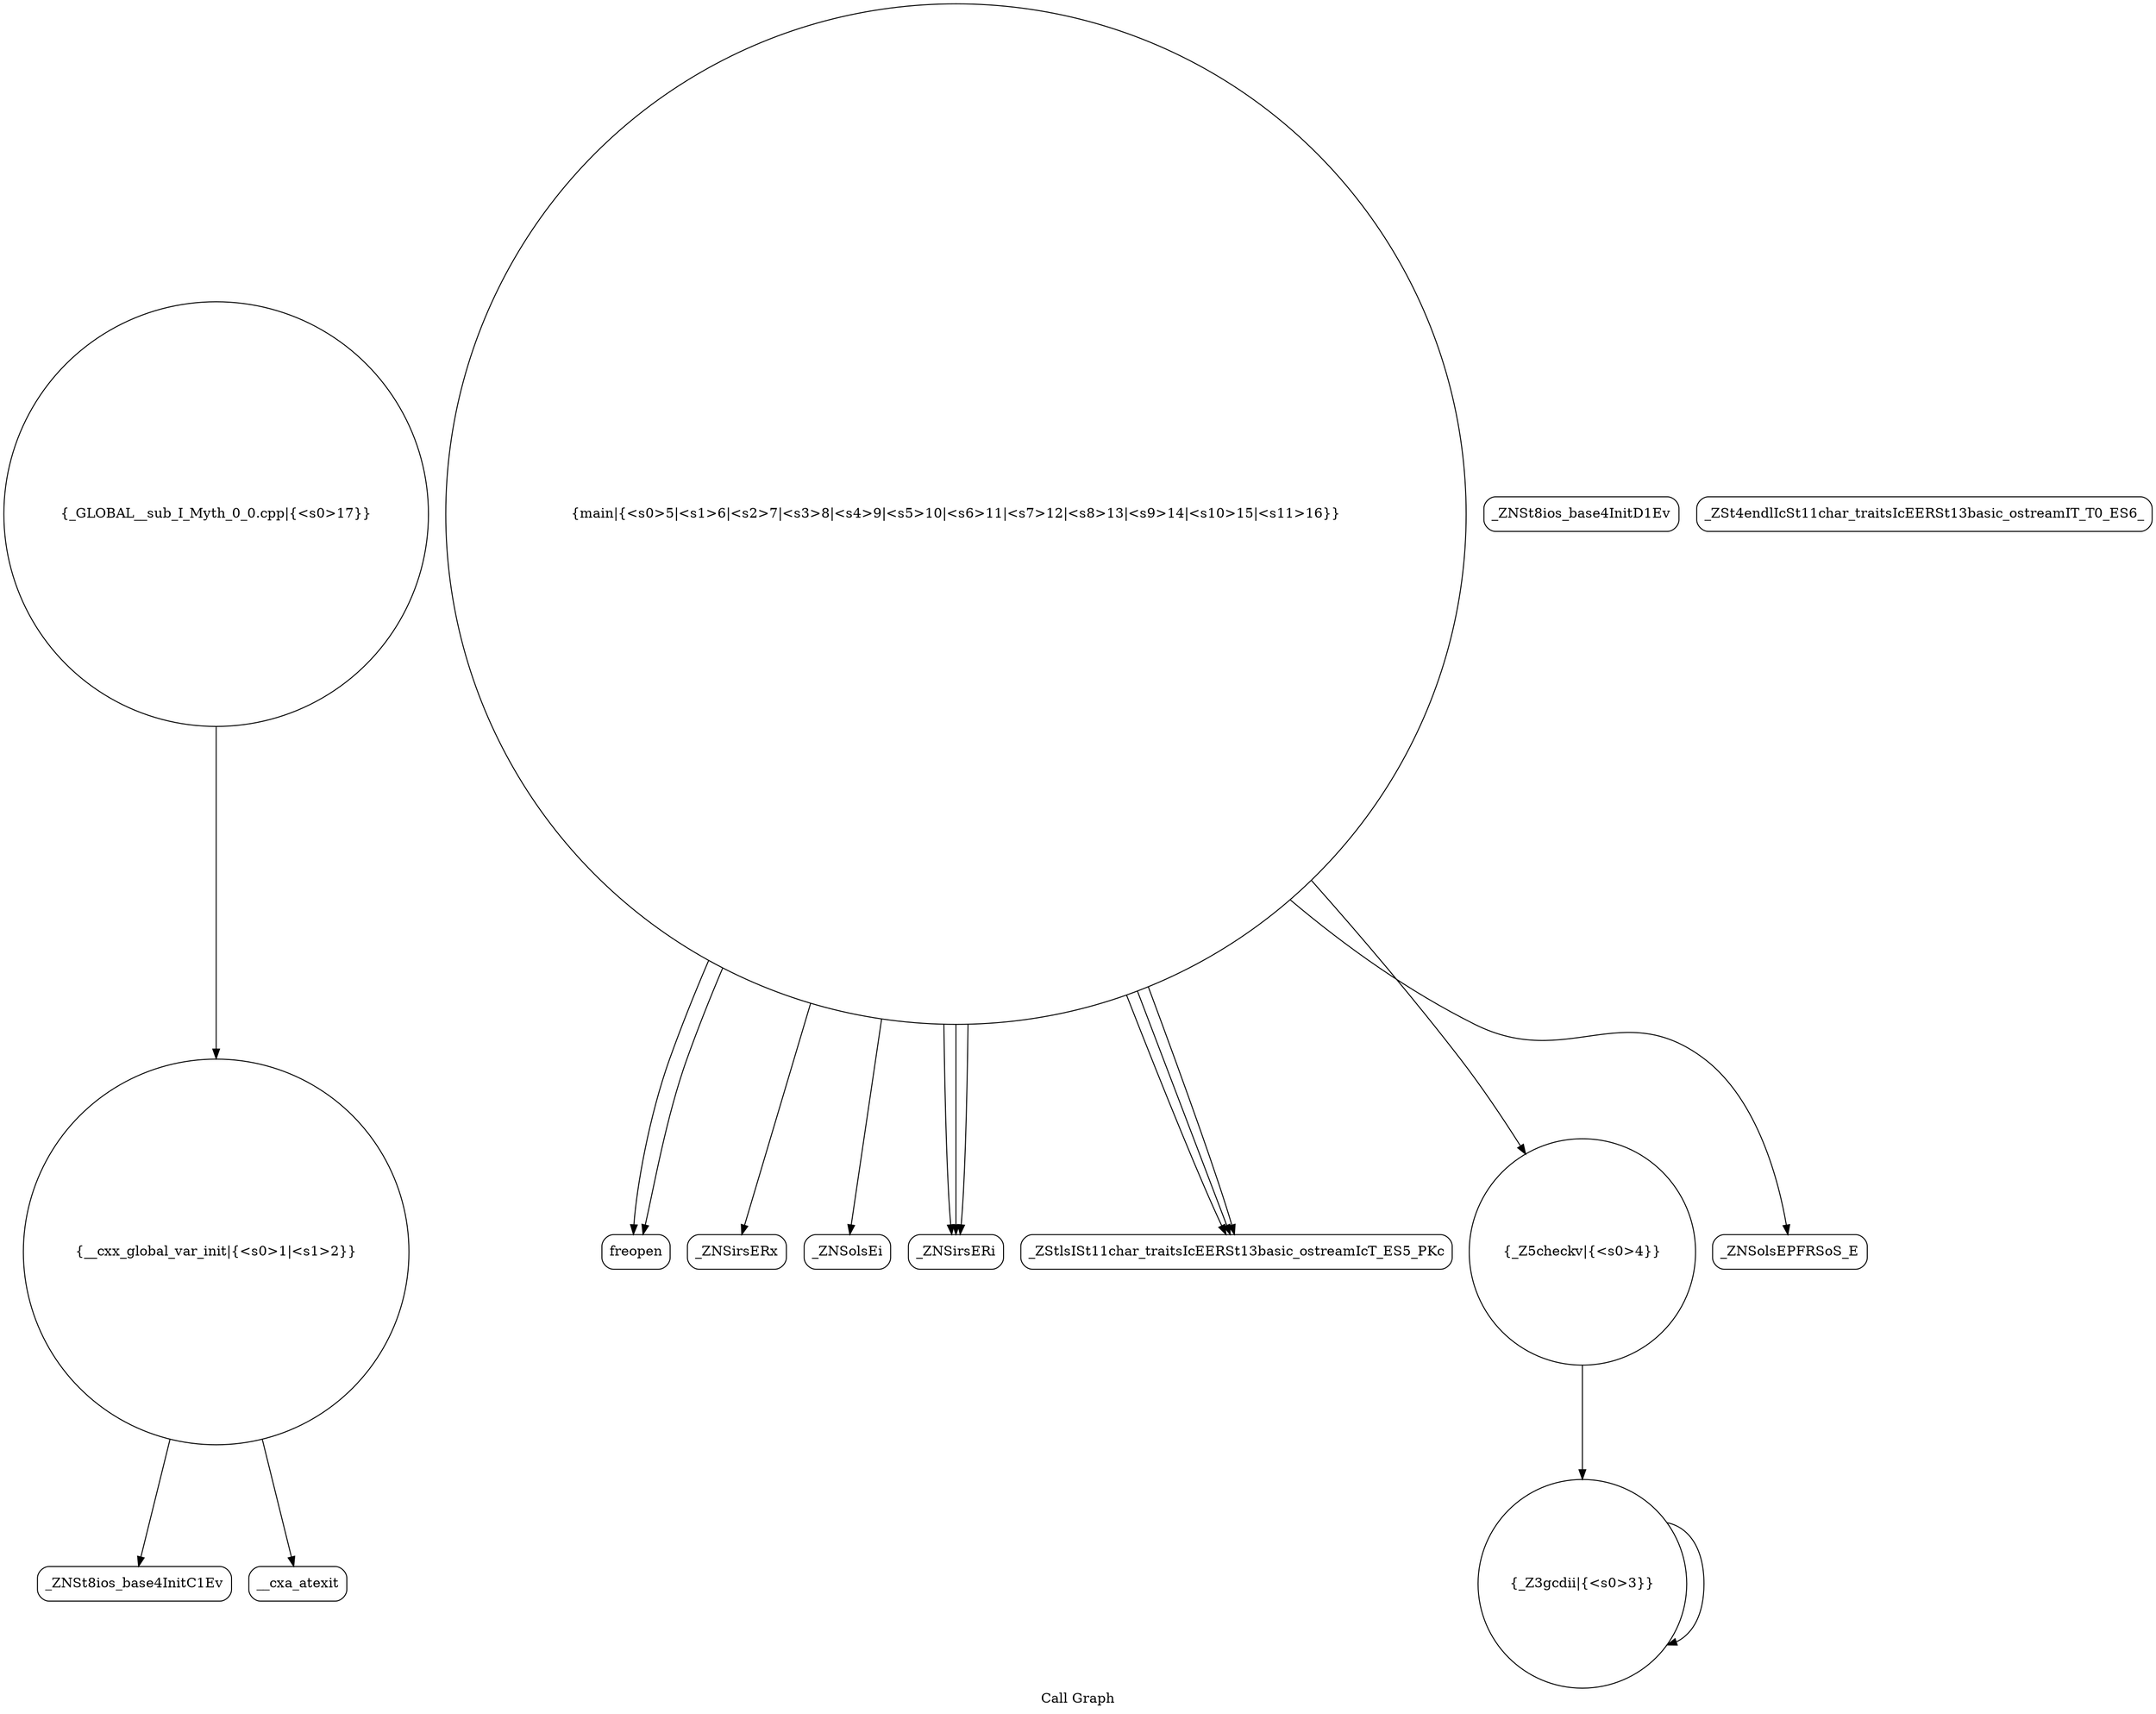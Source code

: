 digraph "Call Graph" {
	label="Call Graph";

	Node0x5602e21a92b0 [shape=record,shape=circle,label="{__cxx_global_var_init|{<s0>1|<s1>2}}"];
	Node0x5602e21a92b0:s0 -> Node0x5602e21a9740[color=black];
	Node0x5602e21a92b0:s1 -> Node0x5602e21a9840[color=black];
	Node0x5602e21a9a40 [shape=record,shape=Mrecord,label="{freopen}"];
	Node0x5602e21a9dc0 [shape=record,shape=circle,label="{_GLOBAL__sub_I_Myth_0_0.cpp|{<s0>17}}"];
	Node0x5602e21a9dc0:s0 -> Node0x5602e21a92b0[color=black];
	Node0x5602e21a97c0 [shape=record,shape=Mrecord,label="{_ZNSt8ios_base4InitD1Ev}"];
	Node0x5602e21a9b40 [shape=record,shape=Mrecord,label="{_ZNSirsERx}"];
	Node0x5602e21a98c0 [shape=record,shape=circle,label="{_Z3gcdii|{<s0>3}}"];
	Node0x5602e21a98c0:s0 -> Node0x5602e21a98c0[color=black];
	Node0x5602e21a9c40 [shape=record,shape=Mrecord,label="{_ZNSolsEi}"];
	Node0x5602e21a99c0 [shape=record,shape=circle,label="{main|{<s0>5|<s1>6|<s2>7|<s3>8|<s4>9|<s5>10|<s6>11|<s7>12|<s8>13|<s9>14|<s10>15|<s11>16}}"];
	Node0x5602e21a99c0:s0 -> Node0x5602e21a9a40[color=black];
	Node0x5602e21a99c0:s1 -> Node0x5602e21a9a40[color=black];
	Node0x5602e21a99c0:s2 -> Node0x5602e21a9ac0[color=black];
	Node0x5602e21a99c0:s3 -> Node0x5602e21a9b40[color=black];
	Node0x5602e21a99c0:s4 -> Node0x5602e21a9ac0[color=black];
	Node0x5602e21a99c0:s5 -> Node0x5602e21a9ac0[color=black];
	Node0x5602e21a99c0:s6 -> Node0x5602e21a9bc0[color=black];
	Node0x5602e21a99c0:s7 -> Node0x5602e21a9c40[color=black];
	Node0x5602e21a99c0:s8 -> Node0x5602e21a9bc0[color=black];
	Node0x5602e21a99c0:s9 -> Node0x5602e21a9940[color=black];
	Node0x5602e21a99c0:s10 -> Node0x5602e21a9bc0[color=black];
	Node0x5602e21a99c0:s11 -> Node0x5602e21a9cc0[color=black];
	Node0x5602e21a9d40 [shape=record,shape=Mrecord,label="{_ZSt4endlIcSt11char_traitsIcEERSt13basic_ostreamIT_T0_ES6_}"];
	Node0x5602e21a9740 [shape=record,shape=Mrecord,label="{_ZNSt8ios_base4InitC1Ev}"];
	Node0x5602e21a9ac0 [shape=record,shape=Mrecord,label="{_ZNSirsERi}"];
	Node0x5602e21a9840 [shape=record,shape=Mrecord,label="{__cxa_atexit}"];
	Node0x5602e21a9bc0 [shape=record,shape=Mrecord,label="{_ZStlsISt11char_traitsIcEERSt13basic_ostreamIcT_ES5_PKc}"];
	Node0x5602e21a9940 [shape=record,shape=circle,label="{_Z5checkv|{<s0>4}}"];
	Node0x5602e21a9940:s0 -> Node0x5602e21a98c0[color=black];
	Node0x5602e21a9cc0 [shape=record,shape=Mrecord,label="{_ZNSolsEPFRSoS_E}"];
}
